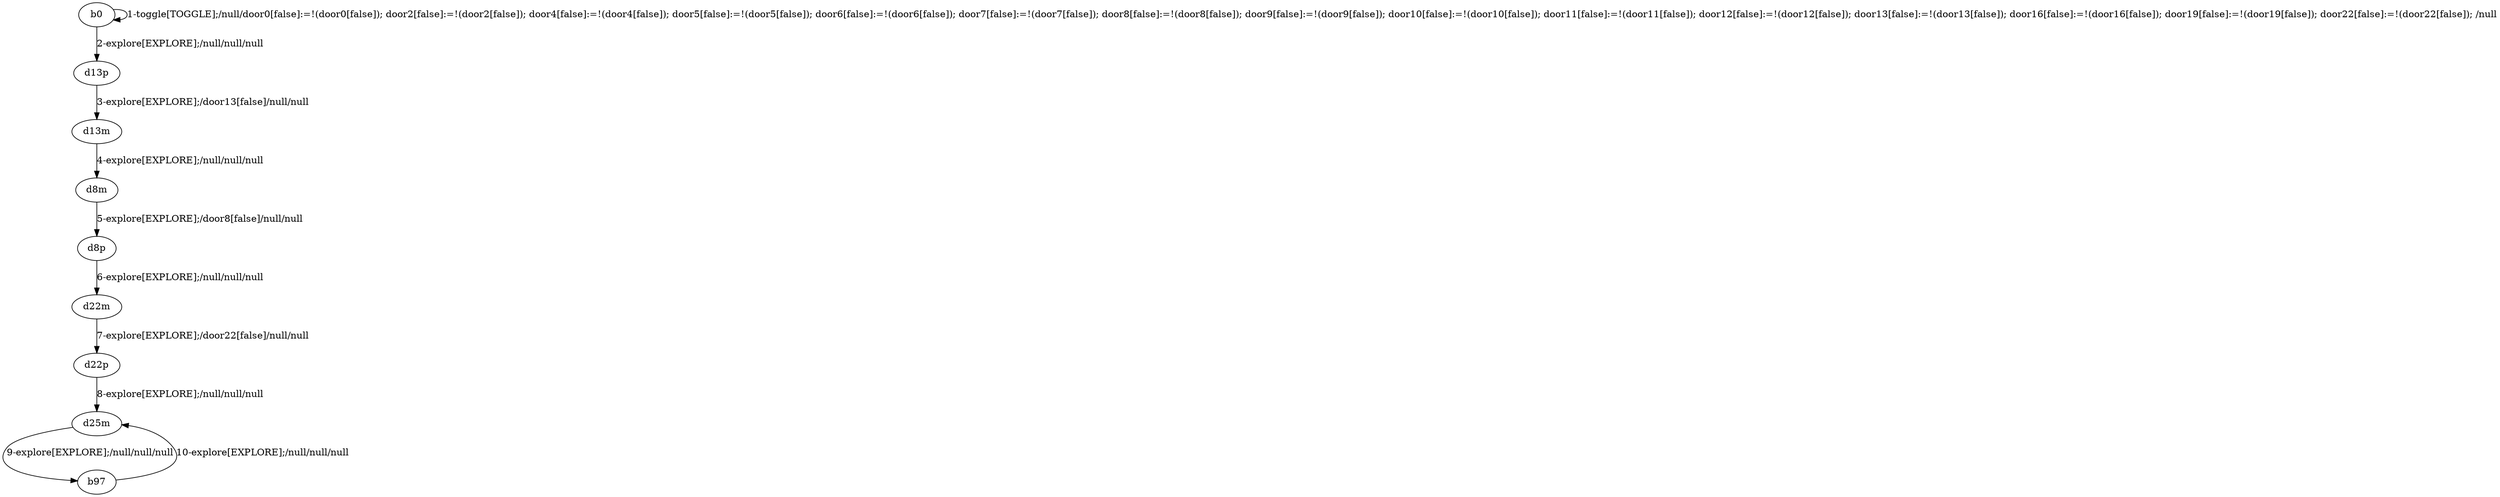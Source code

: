 # Total number of goals covered by this test: 1
# d25m --> b97

digraph g {
"b0" -> "b0" [label = "1-toggle[TOGGLE];/null/door0[false]:=!(door0[false]); door2[false]:=!(door2[false]); door4[false]:=!(door4[false]); door5[false]:=!(door5[false]); door6[false]:=!(door6[false]); door7[false]:=!(door7[false]); door8[false]:=!(door8[false]); door9[false]:=!(door9[false]); door10[false]:=!(door10[false]); door11[false]:=!(door11[false]); door12[false]:=!(door12[false]); door13[false]:=!(door13[false]); door16[false]:=!(door16[false]); door19[false]:=!(door19[false]); door22[false]:=!(door22[false]); /null"];
"b0" -> "d13p" [label = "2-explore[EXPLORE];/null/null/null"];
"d13p" -> "d13m" [label = "3-explore[EXPLORE];/door13[false]/null/null"];
"d13m" -> "d8m" [label = "4-explore[EXPLORE];/null/null/null"];
"d8m" -> "d8p" [label = "5-explore[EXPLORE];/door8[false]/null/null"];
"d8p" -> "d22m" [label = "6-explore[EXPLORE];/null/null/null"];
"d22m" -> "d22p" [label = "7-explore[EXPLORE];/door22[false]/null/null"];
"d22p" -> "d25m" [label = "8-explore[EXPLORE];/null/null/null"];
"d25m" -> "b97" [label = "9-explore[EXPLORE];/null/null/null"];
"b97" -> "d25m" [label = "10-explore[EXPLORE];/null/null/null"];
}